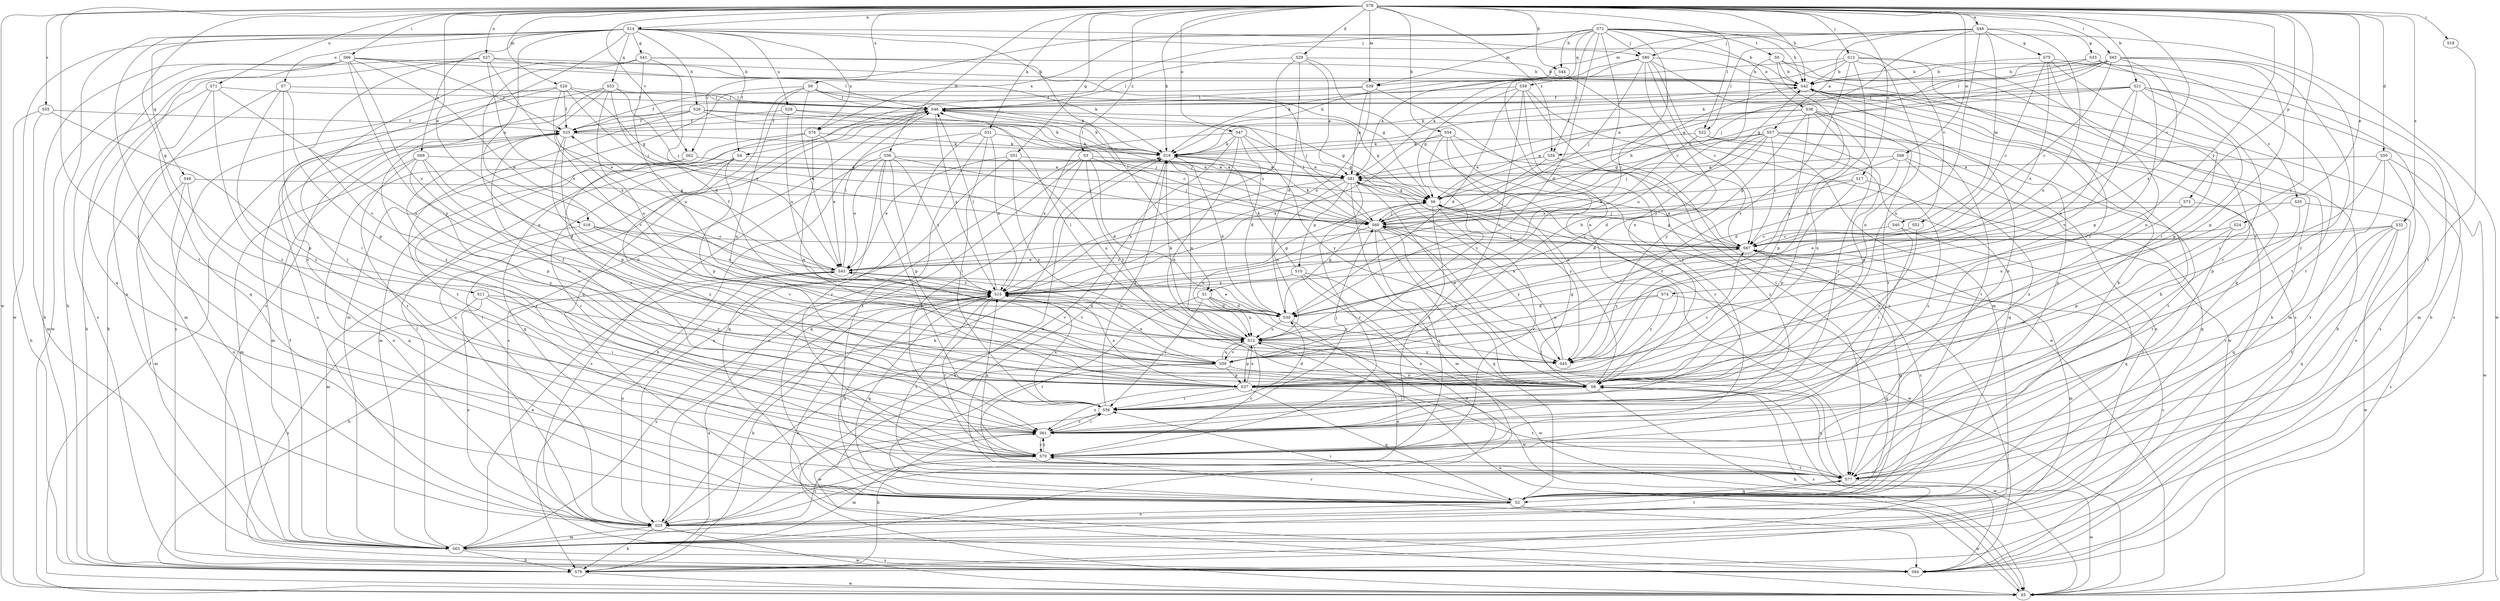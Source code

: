 strict digraph  {
S78;
S72;
S14;
S48;
S57;
S81;
S21;
S54;
S36;
S42;
S67;
S29;
S50;
S30;
S24;
S38;
S43;
S4;
S25;
S11;
S51;
S41;
S33;
S75;
S6;
S44;
S26;
S79;
S65;
S66;
S18;
S1;
S56;
S13;
S80;
S60;
S31;
S19;
S22;
S46;
S20;
S39;
S52;
S63;
S27;
S16;
S69;
S8;
S17;
S47;
S23;
S73;
S10;
S37;
S58;
S49;
S53;
S2;
S70;
S55;
S64;
S0;
S77;
S71;
S28;
S7;
S12;
S62;
S40;
S35;
S59;
S68;
S5;
S9;
S76;
S15;
S74;
S45;
S32;
S3;
S34;
S61;
S78 -> S14  [label=a];
S78 -> S48  [label=a];
S78 -> S21  [label=b];
S78 -> S54  [label=b];
S78 -> S36  [label=b];
S78 -> S42  [label=b];
S78 -> S67  [label=c];
S78 -> S29  [label=d];
S78 -> S50  [label=d];
S78 -> S24  [label=e];
S78 -> S11  [label=g];
S78 -> S51  [label=g];
S78 -> S44  [label=h];
S78 -> S65  [label=i];
S78 -> S66  [label=i];
S78 -> S18  [label=i];
S78 -> S13  [label=j];
S78 -> S31  [label=k];
S78 -> S19  [label=k];
S78 -> S22  [label=l];
S78 -> S20  [label=m];
S78 -> S39  [label=m];
S78 -> S27  [label=n];
S78 -> S16  [label=n];
S78 -> S17  [label=o];
S78 -> S47  [label=o];
S78 -> S73  [label=p];
S78 -> S70  [label=r];
S78 -> S55  [label=s];
S78 -> S71  [label=u];
S78 -> S62  [label=v];
S78 -> S68  [label=w];
S78 -> S5  [label=w];
S78 -> S9  [label=x];
S78 -> S74  [label=y];
S78 -> S45  [label=y];
S78 -> S32  [label=z];
S78 -> S3  [label=z];
S78 -> S34  [label=z];
S72 -> S42  [label=b];
S72 -> S30  [label=d];
S72 -> S38  [label=e];
S72 -> S4  [label=f];
S72 -> S44  [label=h];
S72 -> S1  [label=i];
S72 -> S80  [label=j];
S72 -> S39  [label=m];
S72 -> S58  [label=q];
S72 -> S64  [label=s];
S72 -> S0  [label=t];
S72 -> S62  [label=v];
S72 -> S40  [label=v];
S72 -> S5  [label=w];
S72 -> S76  [label=x];
S72 -> S34  [label=z];
S14 -> S42  [label=b];
S14 -> S4  [label=f];
S14 -> S41  [label=g];
S14 -> S26  [label=h];
S14 -> S79  [label=h];
S14 -> S1  [label=i];
S14 -> S80  [label=j];
S14 -> S16  [label=n];
S14 -> S69  [label=n];
S14 -> S49  [label=q];
S14 -> S53  [label=q];
S14 -> S64  [label=s];
S14 -> S77  [label=t];
S14 -> S28  [label=u];
S14 -> S7  [label=u];
S14 -> S5  [label=w];
S14 -> S76  [label=x];
S48 -> S57  [label=a];
S48 -> S33  [label=g];
S48 -> S75  [label=g];
S48 -> S80  [label=j];
S48 -> S60  [label=j];
S48 -> S22  [label=l];
S48 -> S39  [label=m];
S48 -> S52  [label=m];
S48 -> S8  [label=n];
S48 -> S12  [label=u];
S57 -> S67  [label=c];
S57 -> S30  [label=d];
S57 -> S43  [label=e];
S57 -> S6  [label=g];
S57 -> S60  [label=j];
S57 -> S8  [label=n];
S57 -> S77  [label=t];
S57 -> S34  [label=z];
S57 -> S61  [label=z];
S81 -> S6  [label=g];
S81 -> S63  [label=m];
S81 -> S10  [label=p];
S81 -> S70  [label=r];
S81 -> S12  [label=u];
S81 -> S15  [label=x];
S81 -> S45  [label=y];
S21 -> S81  [label=a];
S21 -> S56  [label=i];
S21 -> S19  [label=k];
S21 -> S46  [label=l];
S21 -> S63  [label=m];
S21 -> S37  [label=p];
S21 -> S12  [label=u];
S21 -> S35  [label=v];
S21 -> S59  [label=v];
S54 -> S67  [label=c];
S54 -> S19  [label=k];
S54 -> S8  [label=n];
S54 -> S70  [label=r];
S54 -> S59  [label=v];
S54 -> S15  [label=x];
S36 -> S81  [label=a];
S36 -> S43  [label=e];
S36 -> S56  [label=i];
S36 -> S60  [label=j];
S36 -> S37  [label=p];
S36 -> S2  [label=q];
S36 -> S64  [label=s];
S36 -> S15  [label=x];
S42 -> S46  [label=l];
S42 -> S63  [label=m];
S42 -> S64  [label=s];
S67 -> S81  [label=a];
S67 -> S43  [label=e];
S67 -> S6  [label=g];
S67 -> S60  [label=j];
S67 -> S63  [label=m];
S67 -> S2  [label=q];
S67 -> S45  [label=y];
S29 -> S81  [label=a];
S29 -> S42  [label=b];
S29 -> S30  [label=d];
S29 -> S46  [label=l];
S29 -> S77  [label=t];
S29 -> S15  [label=x];
S50 -> S81  [label=a];
S50 -> S23  [label=o];
S50 -> S37  [label=p];
S50 -> S77  [label=t];
S50 -> S5  [label=w];
S30 -> S43  [label=e];
S30 -> S6  [label=g];
S30 -> S23  [label=o];
S30 -> S12  [label=u];
S24 -> S67  [label=c];
S24 -> S37  [label=p];
S24 -> S77  [label=t];
S38 -> S25  [label=f];
S38 -> S6  [label=g];
S38 -> S8  [label=n];
S38 -> S37  [label=p];
S38 -> S70  [label=r];
S38 -> S77  [label=t];
S38 -> S45  [label=y];
S38 -> S61  [label=z];
S43 -> S67  [label=c];
S43 -> S25  [label=f];
S43 -> S79  [label=h];
S43 -> S46  [label=l];
S43 -> S23  [label=o];
S43 -> S12  [label=u];
S43 -> S59  [label=v];
S43 -> S15  [label=x];
S4 -> S81  [label=a];
S4 -> S37  [label=p];
S4 -> S2  [label=q];
S4 -> S70  [label=r];
S4 -> S61  [label=z];
S25 -> S19  [label=k];
S25 -> S63  [label=m];
S25 -> S8  [label=n];
S25 -> S37  [label=p];
S25 -> S61  [label=z];
S11 -> S30  [label=d];
S11 -> S56  [label=i];
S11 -> S23  [label=o];
S11 -> S64  [label=s];
S11 -> S59  [label=v];
S51 -> S81  [label=a];
S51 -> S43  [label=e];
S51 -> S23  [label=o];
S51 -> S12  [label=u];
S51 -> S45  [label=y];
S41 -> S42  [label=b];
S41 -> S30  [label=d];
S41 -> S6  [label=g];
S41 -> S8  [label=n];
S41 -> S70  [label=r];
S41 -> S12  [label=u];
S33 -> S42  [label=b];
S33 -> S6  [label=g];
S33 -> S79  [label=h];
S33 -> S37  [label=p];
S33 -> S77  [label=t];
S75 -> S42  [label=b];
S75 -> S67  [label=c];
S75 -> S56  [label=i];
S75 -> S8  [label=n];
S75 -> S64  [label=s];
S75 -> S15  [label=x];
S6 -> S60  [label=j];
S6 -> S70  [label=r];
S6 -> S5  [label=w];
S6 -> S61  [label=z];
S44 -> S67  [label=c];
S44 -> S8  [label=n];
S26 -> S67  [label=c];
S26 -> S25  [label=f];
S26 -> S6  [label=g];
S26 -> S60  [label=j];
S26 -> S23  [label=o];
S26 -> S77  [label=t];
S79 -> S5  [label=w];
S79 -> S15  [label=x];
S65 -> S42  [label=b];
S65 -> S67  [label=c];
S65 -> S25  [label=f];
S65 -> S6  [label=g];
S65 -> S19  [label=k];
S65 -> S46  [label=l];
S65 -> S37  [label=p];
S65 -> S77  [label=t];
S65 -> S15  [label=x];
S65 -> S61  [label=z];
S66 -> S42  [label=b];
S66 -> S43  [label=e];
S66 -> S25  [label=f];
S66 -> S79  [label=h];
S66 -> S19  [label=k];
S66 -> S2  [label=q];
S66 -> S5  [label=w];
S66 -> S15  [label=x];
S66 -> S45  [label=y];
S18 -> S77  [label=t];
S1 -> S30  [label=d];
S1 -> S56  [label=i];
S1 -> S77  [label=t];
S1 -> S12  [label=u];
S1 -> S5  [label=w];
S1 -> S45  [label=y];
S56 -> S30  [label=d];
S56 -> S60  [label=j];
S56 -> S19  [label=k];
S56 -> S15  [label=x];
S56 -> S61  [label=z];
S13 -> S81  [label=a];
S13 -> S42  [label=b];
S13 -> S56  [label=i];
S13 -> S19  [label=k];
S13 -> S8  [label=n];
S13 -> S70  [label=r];
S13 -> S59  [label=v];
S13 -> S45  [label=y];
S80 -> S81  [label=a];
S80 -> S42  [label=b];
S80 -> S67  [label=c];
S80 -> S60  [label=j];
S80 -> S19  [label=k];
S80 -> S63  [label=m];
S80 -> S8  [label=n];
S80 -> S64  [label=s];
S60 -> S42  [label=b];
S60 -> S67  [label=c];
S60 -> S19  [label=k];
S60 -> S46  [label=l];
S60 -> S8  [label=n];
S60 -> S2  [label=q];
S60 -> S70  [label=r];
S60 -> S12  [label=u];
S60 -> S45  [label=y];
S31 -> S79  [label=h];
S31 -> S56  [label=i];
S31 -> S19  [label=k];
S31 -> S70  [label=r];
S31 -> S77  [label=t];
S31 -> S15  [label=x];
S19 -> S81  [label=a];
S19 -> S30  [label=d];
S19 -> S46  [label=l];
S19 -> S77  [label=t];
S19 -> S12  [label=u];
S22 -> S19  [label=k];
S22 -> S23  [label=o];
S22 -> S2  [label=q];
S22 -> S15  [label=x];
S46 -> S25  [label=f];
S46 -> S6  [label=g];
S46 -> S19  [label=k];
S46 -> S23  [label=o];
S46 -> S64  [label=s];
S46 -> S15  [label=x];
S20 -> S25  [label=f];
S20 -> S6  [label=g];
S20 -> S79  [label=h];
S20 -> S60  [label=j];
S20 -> S46  [label=l];
S20 -> S15  [label=x];
S20 -> S61  [label=z];
S39 -> S81  [label=a];
S39 -> S25  [label=f];
S39 -> S46  [label=l];
S39 -> S5  [label=w];
S39 -> S15  [label=x];
S52 -> S67  [label=c];
S52 -> S8  [label=n];
S63 -> S43  [label=e];
S63 -> S25  [label=f];
S63 -> S79  [label=h];
S63 -> S46  [label=l];
S63 -> S64  [label=s];
S63 -> S15  [label=x];
S63 -> S61  [label=z];
S27 -> S42  [label=b];
S27 -> S43  [label=e];
S27 -> S46  [label=l];
S27 -> S23  [label=o];
S27 -> S64  [label=s];
S27 -> S59  [label=v];
S27 -> S15  [label=x];
S16 -> S67  [label=c];
S16 -> S63  [label=m];
S16 -> S59  [label=v];
S16 -> S15  [label=x];
S69 -> S81  [label=a];
S69 -> S30  [label=d];
S69 -> S63  [label=m];
S69 -> S8  [label=n];
S69 -> S37  [label=p];
S69 -> S70  [label=r];
S8 -> S81  [label=a];
S8 -> S6  [label=g];
S8 -> S79  [label=h];
S8 -> S56  [label=i];
S8 -> S64  [label=s];
S8 -> S5  [label=w];
S17 -> S30  [label=d];
S17 -> S6  [label=g];
S17 -> S37  [label=p];
S17 -> S61  [label=z];
S47 -> S30  [label=d];
S47 -> S6  [label=g];
S47 -> S19  [label=k];
S47 -> S8  [label=n];
S47 -> S23  [label=o];
S47 -> S15  [label=x];
S47 -> S45  [label=y];
S23 -> S79  [label=h];
S23 -> S56  [label=i];
S23 -> S19  [label=k];
S23 -> S46  [label=l];
S23 -> S63  [label=m];
S23 -> S77  [label=t];
S23 -> S5  [label=w];
S73 -> S60  [label=j];
S73 -> S2  [label=q];
S73 -> S12  [label=u];
S10 -> S19  [label=k];
S10 -> S8  [label=n];
S10 -> S23  [label=o];
S10 -> S5  [label=w];
S10 -> S15  [label=x];
S37 -> S67  [label=c];
S37 -> S25  [label=f];
S37 -> S56  [label=i];
S37 -> S2  [label=q];
S37 -> S77  [label=t];
S37 -> S12  [label=u];
S37 -> S15  [label=x];
S37 -> S61  [label=z];
S58 -> S30  [label=d];
S58 -> S6  [label=g];
S58 -> S46  [label=l];
S58 -> S77  [label=t];
S58 -> S59  [label=v];
S58 -> S5  [label=w];
S58 -> S61  [label=z];
S49 -> S6  [label=g];
S49 -> S63  [label=m];
S49 -> S23  [label=o];
S49 -> S2  [label=q];
S53 -> S43  [label=e];
S53 -> S60  [label=j];
S53 -> S46  [label=l];
S53 -> S64  [label=s];
S53 -> S12  [label=u];
S53 -> S59  [label=v];
S53 -> S61  [label=z];
S2 -> S42  [label=b];
S2 -> S67  [label=c];
S2 -> S56  [label=i];
S2 -> S23  [label=o];
S2 -> S70  [label=r];
S2 -> S5  [label=w];
S2 -> S15  [label=x];
S70 -> S42  [label=b];
S70 -> S63  [label=m];
S70 -> S77  [label=t];
S70 -> S15  [label=x];
S70 -> S61  [label=z];
S55 -> S25  [label=f];
S55 -> S79  [label=h];
S55 -> S63  [label=m];
S55 -> S37  [label=p];
S64 -> S42  [label=b];
S64 -> S67  [label=c];
S0 -> S42  [label=b];
S0 -> S79  [label=h];
S0 -> S2  [label=q];
S0 -> S12  [label=u];
S0 -> S45  [label=y];
S77 -> S42  [label=b];
S77 -> S60  [label=j];
S77 -> S8  [label=n];
S77 -> S2  [label=q];
S77 -> S5  [label=w];
S71 -> S79  [label=h];
S71 -> S46  [label=l];
S71 -> S2  [label=q];
S71 -> S12  [label=u];
S71 -> S61  [label=z];
S28 -> S25  [label=f];
S28 -> S60  [label=j];
S28 -> S19  [label=k];
S28 -> S15  [label=x];
S7 -> S56  [label=i];
S7 -> S46  [label=l];
S7 -> S63  [label=m];
S7 -> S37  [label=p];
S7 -> S61  [label=z];
S12 -> S19  [label=k];
S12 -> S46  [label=l];
S12 -> S8  [label=n];
S12 -> S37  [label=p];
S12 -> S70  [label=r];
S12 -> S59  [label=v];
S12 -> S45  [label=y];
S62 -> S81  [label=a];
S62 -> S23  [label=o];
S62 -> S70  [label=r];
S40 -> S67  [label=c];
S40 -> S56  [label=i];
S40 -> S2  [label=q];
S35 -> S60  [label=j];
S35 -> S70  [label=r];
S35 -> S64  [label=s];
S59 -> S42  [label=b];
S59 -> S8  [label=n];
S59 -> S37  [label=p];
S59 -> S64  [label=s];
S59 -> S12  [label=u];
S59 -> S5  [label=w];
S59 -> S15  [label=x];
S68 -> S81  [label=a];
S68 -> S30  [label=d];
S68 -> S60  [label=j];
S68 -> S2  [label=q];
S68 -> S61  [label=z];
S5 -> S25  [label=f];
S5 -> S19  [label=k];
S5 -> S12  [label=u];
S9 -> S43  [label=e];
S9 -> S60  [label=j];
S9 -> S19  [label=k];
S9 -> S46  [label=l];
S9 -> S63  [label=m];
S9 -> S8  [label=n];
S9 -> S2  [label=q];
S76 -> S43  [label=e];
S76 -> S19  [label=k];
S76 -> S63  [label=m];
S76 -> S8  [label=n];
S76 -> S61  [label=z];
S15 -> S30  [label=d];
S15 -> S6  [label=g];
S15 -> S79  [label=h];
S15 -> S46  [label=l];
S15 -> S2  [label=q];
S15 -> S70  [label=r];
S15 -> S64  [label=s];
S15 -> S77  [label=t];
S74 -> S30  [label=d];
S74 -> S2  [label=q];
S74 -> S12  [label=u];
S74 -> S45  [label=y];
S45 -> S81  [label=a];
S32 -> S67  [label=c];
S32 -> S43  [label=e];
S32 -> S2  [label=q];
S32 -> S70  [label=r];
S32 -> S77  [label=t];
S32 -> S5  [label=w];
S3 -> S81  [label=a];
S3 -> S30  [label=d];
S3 -> S60  [label=j];
S3 -> S23  [label=o];
S3 -> S2  [label=q];
S3 -> S70  [label=r];
S3 -> S45  [label=y];
S34 -> S81  [label=a];
S34 -> S60  [label=j];
S34 -> S61  [label=z];
S61 -> S79  [label=h];
S61 -> S56  [label=i];
S61 -> S70  [label=r];
}
